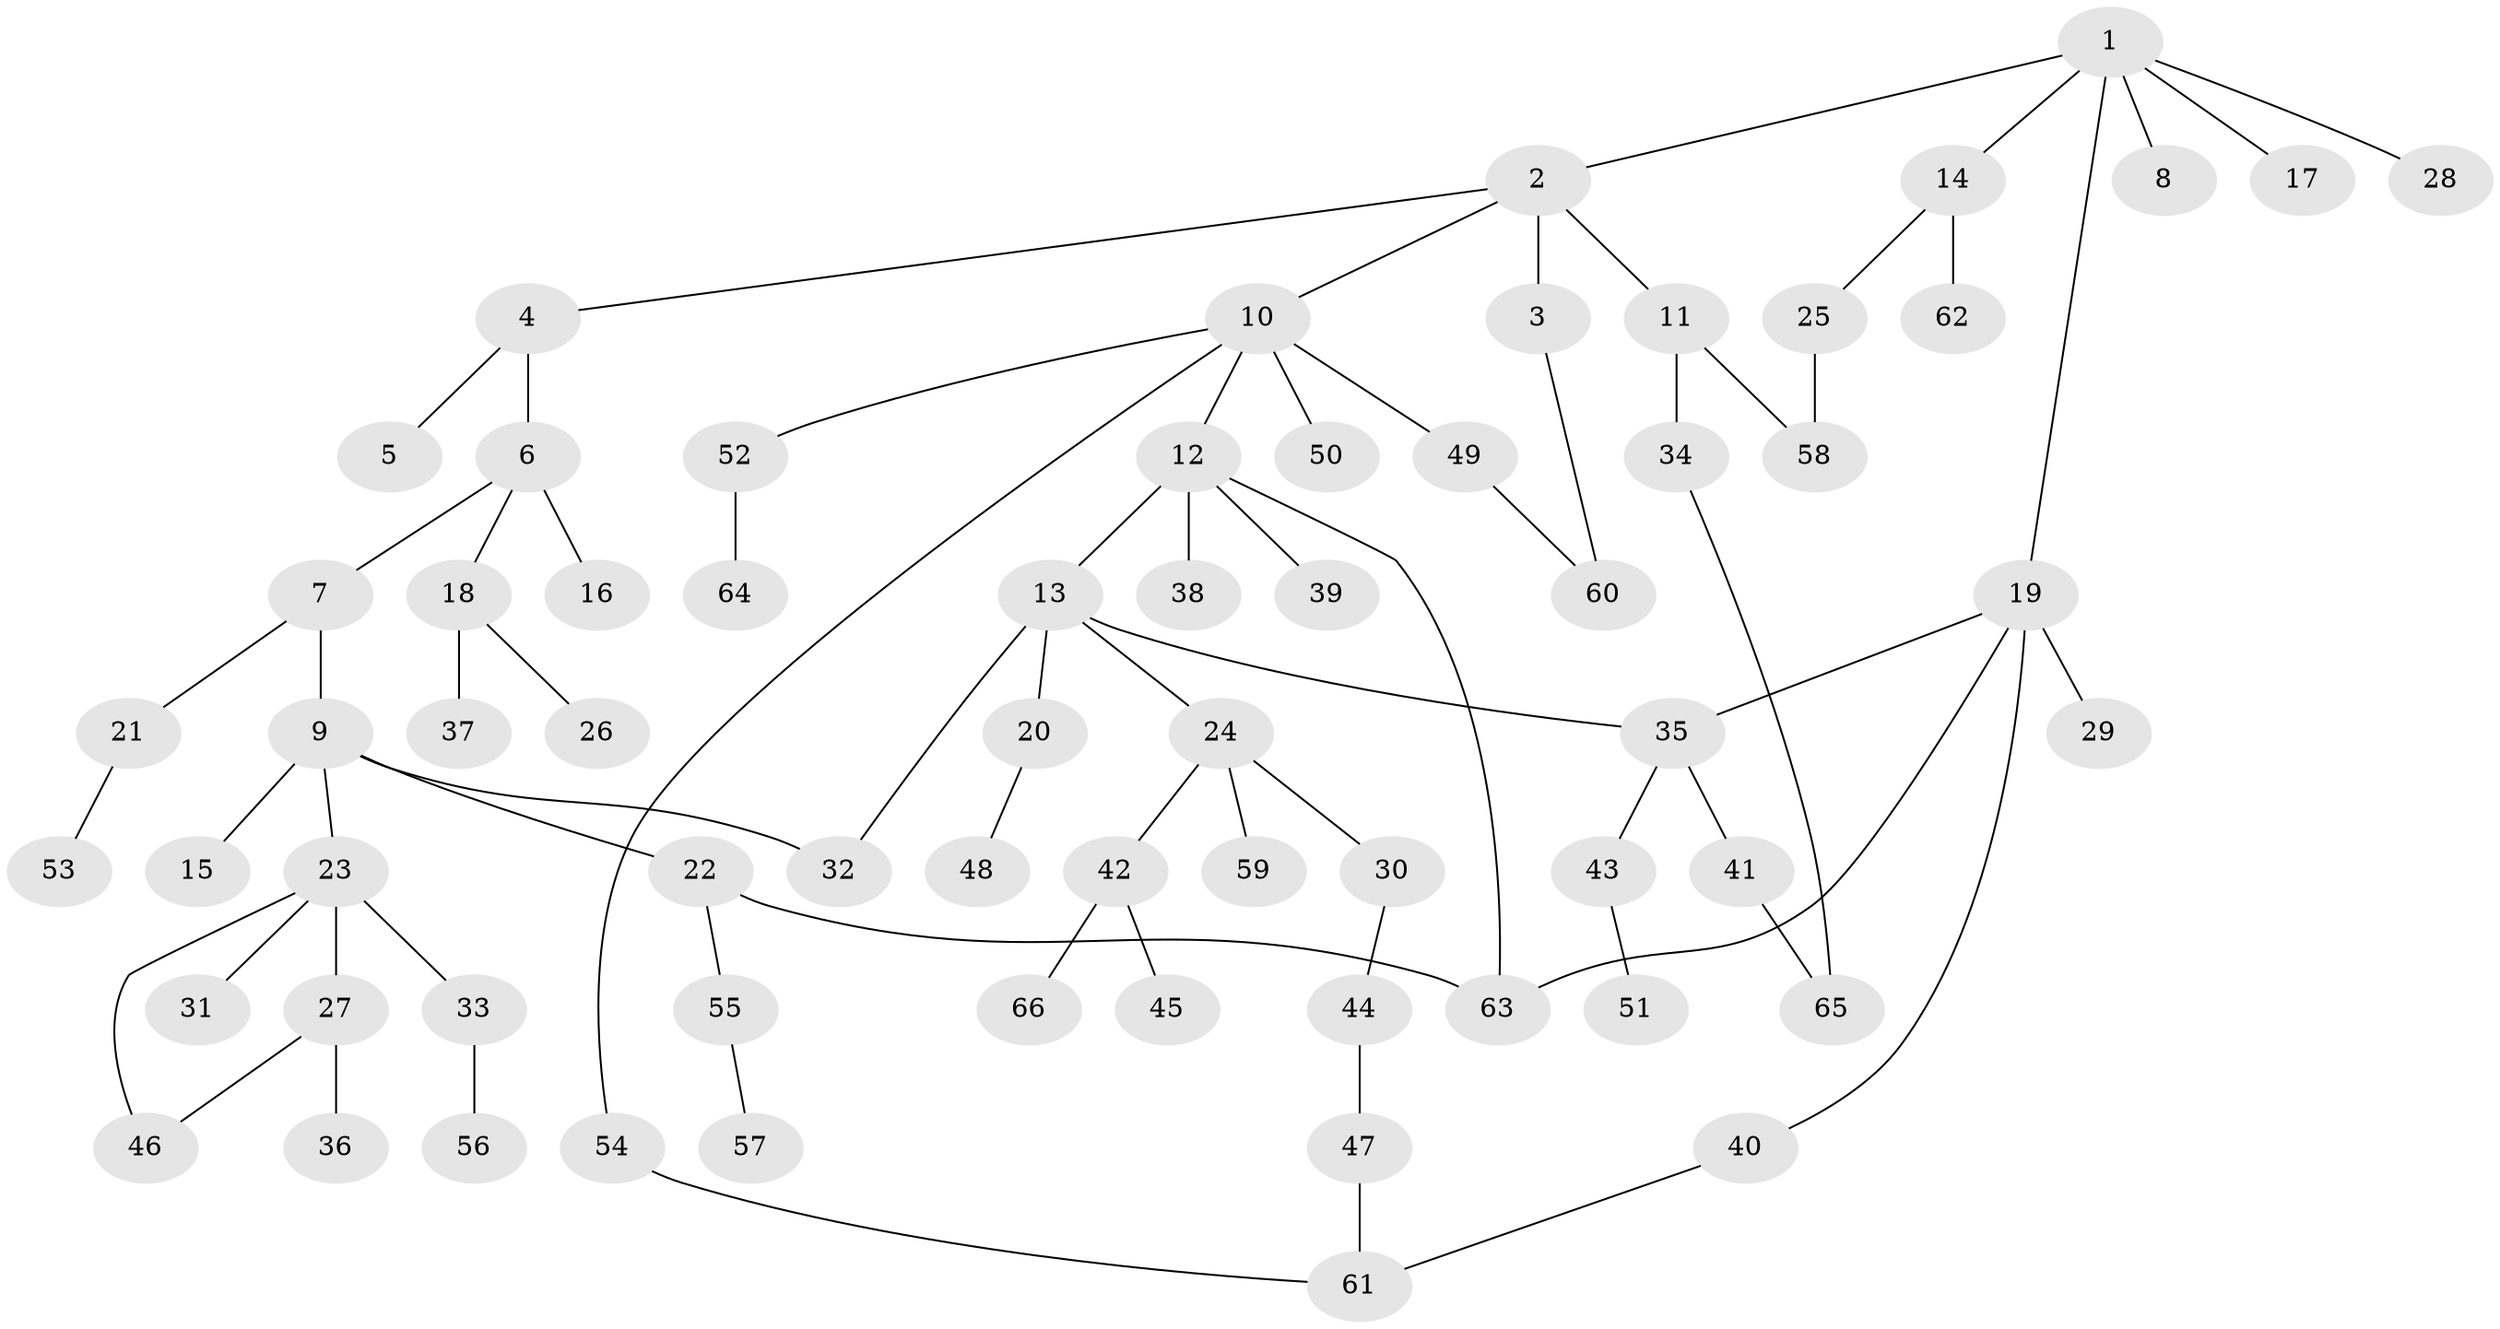 // coarse degree distribution, {1: 0.4782608695652174, 5: 0.08695652173913043, 2: 0.2826086956521739, 6: 0.043478260869565216, 4: 0.043478260869565216, 8: 0.021739130434782608, 3: 0.043478260869565216}
// Generated by graph-tools (version 1.1) at 2025/45/03/04/25 21:45:42]
// undirected, 66 vertices, 75 edges
graph export_dot {
graph [start="1"]
  node [color=gray90,style=filled];
  1;
  2;
  3;
  4;
  5;
  6;
  7;
  8;
  9;
  10;
  11;
  12;
  13;
  14;
  15;
  16;
  17;
  18;
  19;
  20;
  21;
  22;
  23;
  24;
  25;
  26;
  27;
  28;
  29;
  30;
  31;
  32;
  33;
  34;
  35;
  36;
  37;
  38;
  39;
  40;
  41;
  42;
  43;
  44;
  45;
  46;
  47;
  48;
  49;
  50;
  51;
  52;
  53;
  54;
  55;
  56;
  57;
  58;
  59;
  60;
  61;
  62;
  63;
  64;
  65;
  66;
  1 -- 2;
  1 -- 8;
  1 -- 14;
  1 -- 17;
  1 -- 19;
  1 -- 28;
  2 -- 3;
  2 -- 4;
  2 -- 10;
  2 -- 11;
  3 -- 60;
  4 -- 5;
  4 -- 6;
  6 -- 7;
  6 -- 16;
  6 -- 18;
  7 -- 9;
  7 -- 21;
  9 -- 15;
  9 -- 22;
  9 -- 23;
  9 -- 32;
  10 -- 12;
  10 -- 49;
  10 -- 50;
  10 -- 52;
  10 -- 54;
  11 -- 34;
  11 -- 58;
  12 -- 13;
  12 -- 38;
  12 -- 39;
  12 -- 63;
  13 -- 20;
  13 -- 24;
  13 -- 32;
  13 -- 35;
  14 -- 25;
  14 -- 62;
  18 -- 26;
  18 -- 37;
  19 -- 29;
  19 -- 35;
  19 -- 40;
  19 -- 63;
  20 -- 48;
  21 -- 53;
  22 -- 55;
  22 -- 63;
  23 -- 27;
  23 -- 31;
  23 -- 33;
  23 -- 46;
  24 -- 30;
  24 -- 42;
  24 -- 59;
  25 -- 58;
  27 -- 36;
  27 -- 46;
  30 -- 44;
  33 -- 56;
  34 -- 65;
  35 -- 41;
  35 -- 43;
  40 -- 61;
  41 -- 65;
  42 -- 45;
  42 -- 66;
  43 -- 51;
  44 -- 47;
  47 -- 61;
  49 -- 60;
  52 -- 64;
  54 -- 61;
  55 -- 57;
}
